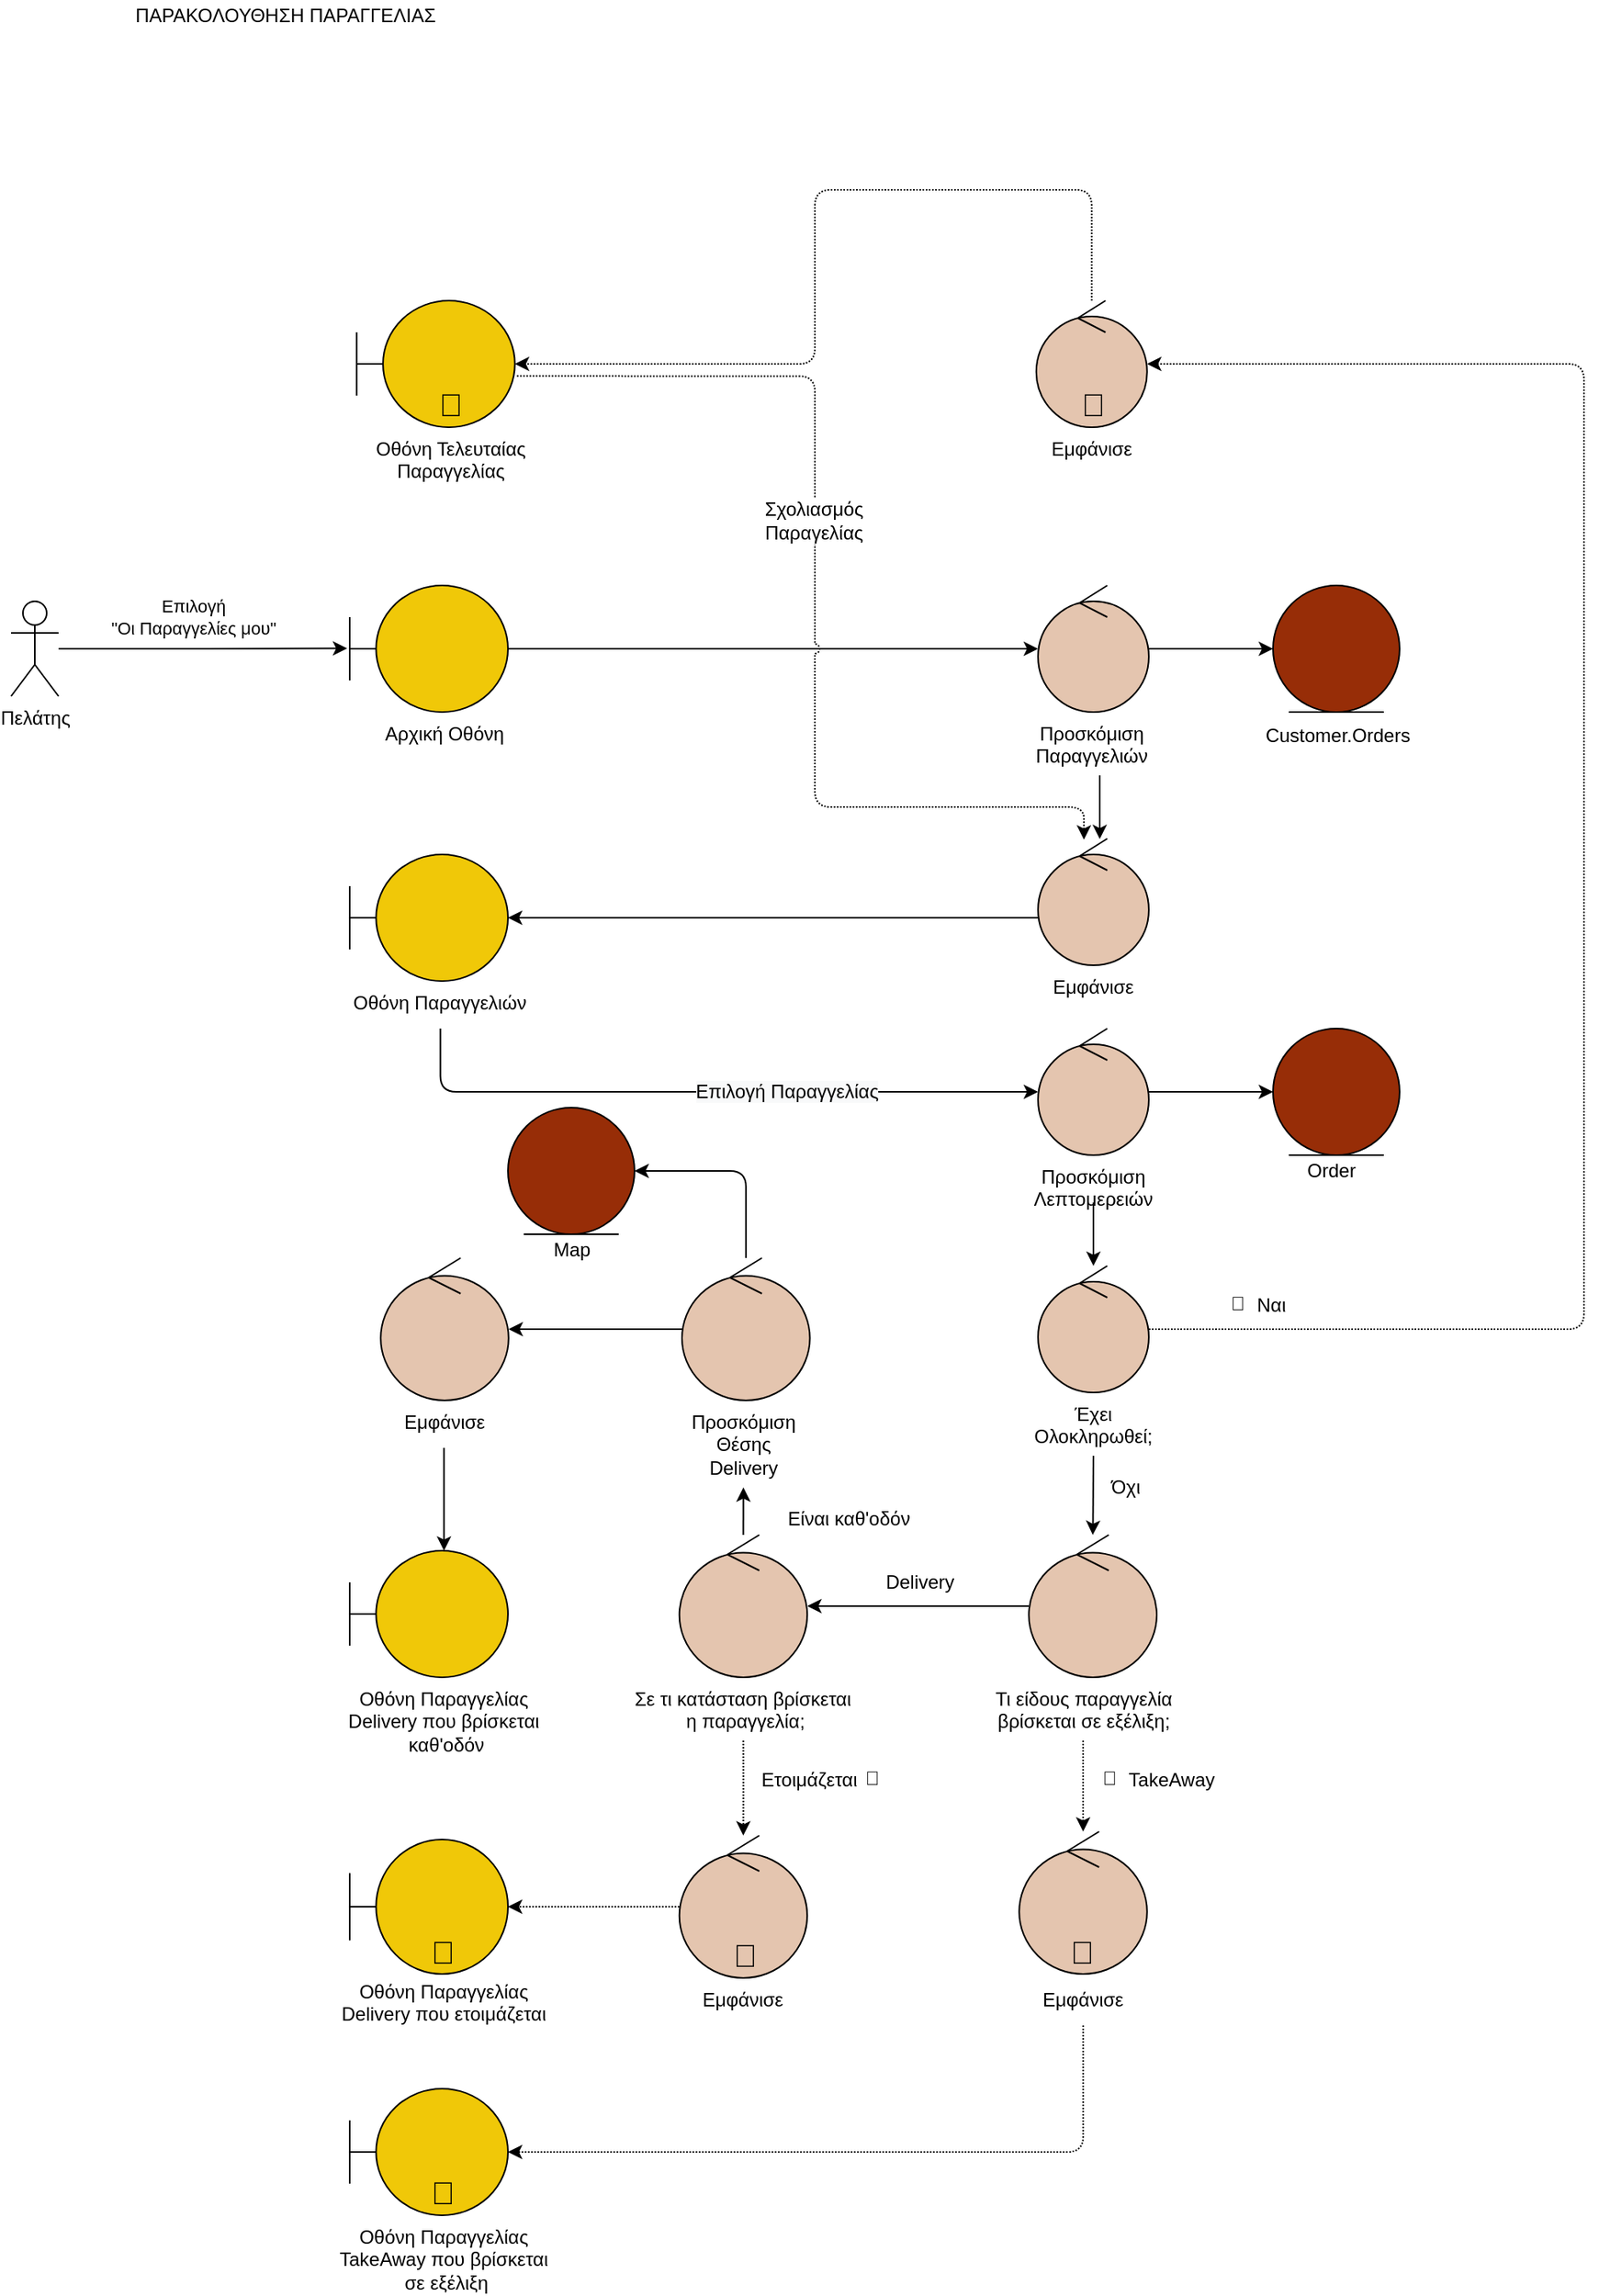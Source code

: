 <mxfile version="18.1.3" type="device"><diagram id="yCyBMPS3MhZm2c-9eRfR" name="Page-1"><mxGraphModel dx="2468" dy="1754" grid="1" gridSize="10" guides="1" tooltips="1" connect="1" arrows="1" fold="1" page="1" pageScale="1" pageWidth="850" pageHeight="1100" math="0" shadow="0"><root><mxCell id="0"/><mxCell id="1" parent="0"/><mxCell id="r4wVTrDE0J4be1Q18Dnn-25" style="rounded=0;orthogonalLoop=1;jettySize=auto;html=1;entryX=-0.016;entryY=0.497;entryDx=0;entryDy=0;entryPerimeter=0;elbow=vertical;edgeStyle=orthogonalEdgeStyle;" parent="1" source="r4wVTrDE0J4be1Q18Dnn-29" target="r4wVTrDE0J4be1Q18Dnn-31" edge="1"><mxGeometry relative="1" as="geometry"/></mxCell><mxCell id="r4wVTrDE0J4be1Q18Dnn-26" value="Επιλογή &lt;br&gt;&quot;Οι Παραγγελίες μου&quot;" style="edgeLabel;html=1;align=center;verticalAlign=middle;resizable=0;points=[];labelBackgroundColor=none;" parent="r4wVTrDE0J4be1Q18Dnn-25" vertex="1" connectable="0"><mxGeometry x="-0.346" y="1" relative="1" as="geometry"><mxPoint x="25" y="-19" as="offset"/></mxGeometry></mxCell><mxCell id="r4wVTrDE0J4be1Q18Dnn-29" value="Πελάτης" style="shape=umlActor;verticalLabelPosition=bottom;verticalAlign=top;html=1;" parent="1" vertex="1"><mxGeometry x="12" y="460" width="30" height="60" as="geometry"/></mxCell><mxCell id="r4wVTrDE0J4be1Q18Dnn-30" style="rounded=1;orthogonalLoop=1;jettySize=auto;html=1;elbow=vertical;edgeStyle=orthogonalEdgeStyle;" parent="1" source="r4wVTrDE0J4be1Q18Dnn-31" target="r4wVTrDE0J4be1Q18Dnn-67" edge="1"><mxGeometry relative="1" as="geometry"><mxPoint x="686" y="510" as="targetPoint"/><Array as="points"/></mxGeometry></mxCell><mxCell id="r4wVTrDE0J4be1Q18Dnn-31" value="" style="shape=umlBoundary;whiteSpace=wrap;html=1;fillColor=#F0C808;strokeColor=#000000;" parent="1" vertex="1"><mxGeometry x="226" y="450" width="100" height="80" as="geometry"/></mxCell><mxCell id="r4wVTrDE0J4be1Q18Dnn-32" style="rounded=0;orthogonalLoop=1;jettySize=auto;html=1;elbow=vertical;edgeStyle=orthogonalEdgeStyle;" parent="1" source="r4wVTrDE0J4be1Q18Dnn-33" target="r4wVTrDE0J4be1Q18Dnn-34" edge="1"><mxGeometry relative="1" as="geometry"><Array as="points"><mxPoint x="636" y="660.0"/><mxPoint x="636" y="660.0"/></Array></mxGeometry></mxCell><mxCell id="r4wVTrDE0J4be1Q18Dnn-33" value="" style="ellipse;shape=umlControl;whiteSpace=wrap;html=1;fillColor=#E4C5AF;" parent="1" vertex="1"><mxGeometry x="661" y="610" width="70" height="80" as="geometry"/></mxCell><mxCell id="r4wVTrDE0J4be1Q18Dnn-34" value="" style="shape=umlBoundary;whiteSpace=wrap;html=1;fillColor=#F0C808;strokeColor=#000000;" parent="1" vertex="1"><mxGeometry x="226" y="620.0" width="100" height="80" as="geometry"/></mxCell><mxCell id="r4wVTrDE0J4be1Q18Dnn-35" style="rounded=1;orthogonalLoop=1;jettySize=auto;html=1;elbow=vertical;edgeStyle=orthogonalEdgeStyle;dashed=1;dashPattern=1 1;" parent="1" source="r4wVTrDE0J4be1Q18Dnn-87" target="r4wVTrDE0J4be1Q18Dnn-38" edge="1"><mxGeometry relative="1" as="geometry"><Array as="points"><mxPoint x="690" y="1355"/><mxPoint x="690" y="1440"/></Array></mxGeometry></mxCell><mxCell id="r4wVTrDE0J4be1Q18Dnn-36" style="rounded=0;orthogonalLoop=1;jettySize=auto;html=1;fontColor=#000000;endArrow=classic;endFill=1;fillColor=#a20025;strokeColor=#000000;elbow=vertical;edgeStyle=orthogonalEdgeStyle;" parent="1" source="r4wVTrDE0J4be1Q18Dnn-37" target="r4wVTrDE0J4be1Q18Dnn-48" edge="1"><mxGeometry relative="1" as="geometry"><mxPoint x="509.5" y="1095" as="targetPoint"/></mxGeometry></mxCell><mxCell id="r4wVTrDE0J4be1Q18Dnn-37" value="" style="ellipse;shape=umlControl;whiteSpace=wrap;html=1;fillColor=#E4C5AF;" parent="1" vertex="1"><mxGeometry x="655.2" y="1050" width="80.8" height="90" as="geometry"/></mxCell><mxCell id="r4wVTrDE0J4be1Q18Dnn-38" value="" style="shape=umlBoundary;whiteSpace=wrap;html=1;fillColor=#F0C808;strokeColor=#000000;" parent="1" vertex="1"><mxGeometry x="226" y="1400" width="100" height="80" as="geometry"/></mxCell><mxCell id="r4wVTrDE0J4be1Q18Dnn-39" style="rounded=1;orthogonalLoop=1;jettySize=auto;html=1;fillColor=#a20025;strokeColor=#000000;elbow=vertical;edgeStyle=orthogonalEdgeStyle;dashed=1;dashPattern=1 1;" parent="1" source="r4wVTrDE0J4be1Q18Dnn-40" target="r4wVTrDE0J4be1Q18Dnn-42" edge="1"><mxGeometry relative="1" as="geometry"><Array as="points"><mxPoint x="695" y="200"/><mxPoint x="520" y="200"/></Array></mxGeometry></mxCell><mxCell id="r4wVTrDE0J4be1Q18Dnn-40" value="" style="ellipse;shape=umlControl;whiteSpace=wrap;html=1;fillColor=#E4C5AF;fontColor=#ffffff;strokeColor=#000000;" parent="1" vertex="1"><mxGeometry x="659.9" y="270" width="70" height="80" as="geometry"/></mxCell><mxCell id="r4wVTrDE0J4be1Q18Dnn-41" value="Customer.Orders" style="text;html=1;align=center;verticalAlign=middle;resizable=0;points=[];autosize=1;strokeColor=none;fillColor=none;" parent="1" vertex="1"><mxGeometry x="794.5" y="535" width="110" height="20" as="geometry"/></mxCell><mxCell id="r4wVTrDE0J4be1Q18Dnn-42" value="" style="shape=umlBoundary;whiteSpace=wrap;html=1;fillColor=#F0C808;fontColor=#ffffff;strokeColor=#000000;" parent="1" vertex="1"><mxGeometry x="230.38" y="270" width="100" height="80" as="geometry"/></mxCell><mxCell id="r4wVTrDE0J4be1Q18Dnn-43" value="ΠΑΡΑΚΟΛΟΥΘΗΣΗ ΠΑΡΑΓΓΕΛΙΑΣ" style="text;html=1;align=center;verticalAlign=middle;resizable=0;points=[];autosize=1;strokeColor=none;fillColor=none;" parent="1" vertex="1"><mxGeometry x="80" y="80" width="210" height="20" as="geometry"/></mxCell><mxCell id="r4wVTrDE0J4be1Q18Dnn-45" value="TakeAway" style="text;html=1;align=center;verticalAlign=middle;resizable=0;points=[];autosize=1;strokeColor=none;fillColor=none;fontColor=#000000;" parent="1" vertex="1"><mxGeometry x="710" y="1195" width="70" height="20" as="geometry"/></mxCell><mxCell id="r4wVTrDE0J4be1Q18Dnn-46" style="rounded=1;orthogonalLoop=1;jettySize=auto;html=1;fontColor=#000000;endArrow=classic;endFill=1;strokeColor=#000000;elbow=vertical;edgeStyle=orthogonalEdgeStyle;exitX=0.5;exitY=1;exitDx=0;exitDy=0;dashed=1;dashPattern=1 1;" parent="1" source="r4wVTrDE0J4be1Q18Dnn-61" target="r4wVTrDE0J4be1Q18Dnn-85" edge="1"><mxGeometry relative="1" as="geometry"><mxPoint x="475" y="1250" as="targetPoint"/><Array as="points"/></mxGeometry></mxCell><mxCell id="r4wVTrDE0J4be1Q18Dnn-47" style="edgeStyle=orthogonalEdgeStyle;rounded=1;jumpStyle=arc;orthogonalLoop=1;jettySize=auto;html=1;" parent="1" source="r4wVTrDE0J4be1Q18Dnn-48" target="r4wVTrDE0J4be1Q18Dnn-92" edge="1"><mxGeometry relative="1" as="geometry"/></mxCell><mxCell id="r4wVTrDE0J4be1Q18Dnn-48" value="" style="ellipse;shape=umlControl;whiteSpace=wrap;html=1;fillColor=#E4C5AF;" parent="1" vertex="1"><mxGeometry x="434.35" y="1050" width="80.8" height="90" as="geometry"/></mxCell><mxCell id="r4wVTrDE0J4be1Q18Dnn-49" value="Delivery" style="text;html=1;align=center;verticalAlign=middle;resizable=0;points=[];autosize=1;strokeColor=none;fillColor=none;fontColor=#000000;" parent="1" vertex="1"><mxGeometry x="556" y="1070" width="60" height="20" as="geometry"/></mxCell><mxCell id="r4wVTrDE0J4be1Q18Dnn-50" value="" style="shape=umlBoundary;whiteSpace=wrap;html=1;fillColor=#F0C808;strokeColor=#000000;" parent="1" vertex="1"><mxGeometry x="226" y="1242.5" width="100" height="85" as="geometry"/></mxCell><mxCell id="r4wVTrDE0J4be1Q18Dnn-51" value="Ετοιμάζεται" style="text;html=1;align=center;verticalAlign=middle;resizable=0;points=[];autosize=1;strokeColor=none;fillColor=none;fontColor=#000000;" parent="1" vertex="1"><mxGeometry x="476" y="1195" width="80" height="20" as="geometry"/></mxCell><mxCell id="r4wVTrDE0J4be1Q18Dnn-52" value="" style="shape=umlBoundary;whiteSpace=wrap;html=1;fillColor=#F0C808;fontColor=#ffffff;strokeColor=#000000;" parent="1" vertex="1"><mxGeometry x="226" y="1060" width="100" height="80" as="geometry"/></mxCell><mxCell id="r4wVTrDE0J4be1Q18Dnn-53" value="Είναι καθ'οδόν" style="text;html=1;align=center;verticalAlign=middle;resizable=0;points=[];autosize=1;strokeColor=none;fillColor=none;fontColor=#000000;" parent="1" vertex="1"><mxGeometry x="496" y="1030" width="90" height="20" as="geometry"/></mxCell><mxCell id="r4wVTrDE0J4be1Q18Dnn-54" value="&lt;meta charset=&quot;utf-8&quot;&gt;&lt;span style=&quot;font-family: helvetica; font-size: 12px; font-style: normal; font-weight: 400; letter-spacing: normal; text-indent: 0px; text-transform: none; word-spacing: 0px; display: inline; float: none;&quot;&gt;Οθόνη Τελευταίας Παραγγελίας&lt;/span&gt;" style="text;whiteSpace=wrap;html=1;align=center;fontColor=default;labelBackgroundColor=none;" parent="1" vertex="1"><mxGeometry x="215.88" y="350" width="147.75" height="20" as="geometry"/></mxCell><mxCell id="r4wVTrDE0J4be1Q18Dnn-55" value="&lt;meta charset=&quot;utf-8&quot;&gt;&lt;span style=&quot;font-family: helvetica; font-size: 12px; font-style: normal; font-weight: 400; letter-spacing: normal; text-indent: 0px; text-transform: none; word-spacing: 0px; display: inline; float: none;&quot;&gt;Εμφάνισε&lt;/span&gt;" style="text;whiteSpace=wrap;html=1;align=center;fontColor=default;labelBackgroundColor=none;" parent="1" vertex="1"><mxGeometry x="655.2" y="350" width="80" height="30" as="geometry"/></mxCell><mxCell id="r4wVTrDE0J4be1Q18Dnn-56" value="&lt;meta charset=&quot;utf-8&quot;&gt;&lt;span style=&quot;font-family: helvetica; font-size: 12px; font-style: normal; font-weight: 400; letter-spacing: normal; text-indent: 0px; text-transform: none; word-spacing: 0px; display: inline; float: none;&quot;&gt;Αρχική Οθόνη&lt;/span&gt;" style="text;whiteSpace=wrap;html=1;align=center;fontColor=default;labelBackgroundColor=none;" parent="1" vertex="1"><mxGeometry x="231" y="530" width="110" height="30" as="geometry"/></mxCell><mxCell id="r4wVTrDE0J4be1Q18Dnn-57" value="&lt;meta charset=&quot;utf-8&quot;&gt;&lt;span style=&quot;font-family: helvetica; font-size: 12px; font-style: normal; font-weight: 400; letter-spacing: normal; text-indent: 0px; text-transform: none; word-spacing: 0px; display: inline; float: none;&quot;&gt;Εμφάνισε&lt;/span&gt;" style="text;whiteSpace=wrap;html=1;align=center;fontColor=default;labelBackgroundColor=none;" parent="1" vertex="1"><mxGeometry x="656" y="690.0" width="80" height="30" as="geometry"/></mxCell><mxCell id="r4wVTrDE0J4be1Q18Dnn-58" style="edgeStyle=orthogonalEdgeStyle;rounded=1;jumpStyle=arc;orthogonalLoop=1;jettySize=auto;html=1;" parent="1" source="r4wVTrDE0J4be1Q18Dnn-59" target="r4wVTrDE0J4be1Q18Dnn-73" edge="1"><mxGeometry relative="1" as="geometry"><Array as="points"><mxPoint x="283" y="770"/></Array></mxGeometry></mxCell><mxCell id="j0QJ1CF7VZArrg7Vl2GZ-4" value="&lt;span style=&quot;font-size: 12px; background-color: rgb(248, 249, 250);&quot;&gt;Επιλογή Παραγγελίας&lt;/span&gt;" style="edgeLabel;html=1;align=center;verticalAlign=middle;resizable=0;points=[];" vertex="1" connectable="0" parent="r4wVTrDE0J4be1Q18Dnn-58"><mxGeometry x="0.238" relative="1" as="geometry"><mxPoint as="offset"/></mxGeometry></mxCell><mxCell id="r4wVTrDE0J4be1Q18Dnn-59" value="&lt;span style=&quot;font-family: helvetica; font-size: 12px; font-style: normal; font-weight: 400; letter-spacing: normal; text-indent: 0px; text-transform: none; word-spacing: 0px; display: inline; float: none;&quot;&gt;Οθόνη Παραγγελιών&lt;br&gt;&lt;/span&gt;" style="text;whiteSpace=wrap;html=1;align=center;fontColor=default;labelBackgroundColor=none;" parent="1" vertex="1"><mxGeometry x="188.25" y="700.0" width="190" height="30" as="geometry"/></mxCell><mxCell id="r4wVTrDE0J4be1Q18Dnn-60" value="&lt;span style=&quot;font-family: helvetica; font-size: 12px; font-style: normal; font-weight: 400; letter-spacing: normal; text-indent: 0px; text-transform: none; word-spacing: 0px; display: inline; float: none;&quot;&gt;Οθόνη Παραγγελίας&lt;/span&gt;&lt;br style=&quot;font-family: helvetica; font-size: 12px; font-style: normal; font-weight: 400; letter-spacing: normal; text-indent: 0px; text-transform: none; word-spacing: 0px;&quot;&gt;&lt;span style=&quot;font-family: helvetica; font-size: 12px; font-style: normal; font-weight: 400; letter-spacing: normal; text-indent: 0px; text-transform: none; word-spacing: 0px; display: inline; float: none;&quot;&gt;Delivery που βρίσκεται&lt;br&gt;&amp;nbsp;καθ'οδόν&lt;/span&gt;" style="text;whiteSpace=wrap;html=1;align=center;fontColor=default;labelBackgroundColor=none;" parent="1" vertex="1"><mxGeometry x="212.5" y="1140" width="145" height="40" as="geometry"/></mxCell><mxCell id="r4wVTrDE0J4be1Q18Dnn-61" value="&lt;span style=&quot;font-family: helvetica; font-size: 12px; font-style: normal; font-weight: 400; letter-spacing: normal; text-indent: 0px; text-transform: none; word-spacing: 0px; display: inline; float: none;&quot;&gt;Σε τι κατάσταση βρίσκεται&lt;br&gt;&amp;nbsp;η παραγγελία;&lt;/span&gt;" style="text;whiteSpace=wrap;html=1;align=center;fontColor=default;labelBackgroundColor=none;" parent="1" vertex="1"><mxGeometry x="389.13" y="1140" width="171.25" height="40" as="geometry"/></mxCell><mxCell id="r4wVTrDE0J4be1Q18Dnn-62" style="edgeStyle=orthogonalEdgeStyle;rounded=1;jumpStyle=arc;orthogonalLoop=1;jettySize=auto;html=1;dashed=1;dashPattern=1 1;" parent="1" source="r4wVTrDE0J4be1Q18Dnn-63" target="r4wVTrDE0J4be1Q18Dnn-86" edge="1"><mxGeometry relative="1" as="geometry"/></mxCell><mxCell id="r4wVTrDE0J4be1Q18Dnn-63" value="&lt;span style=&quot;font-family: helvetica; font-size: 12px; font-style: normal; font-weight: 400; letter-spacing: normal; text-indent: 0px; text-transform: none; word-spacing: 0px; display: inline; float: none;&quot;&gt;Τι είδους παραγγελία &lt;br&gt;βρίσκεται σε εξέλιξη;&lt;/span&gt;" style="text;whiteSpace=wrap;html=1;align=center;fontColor=default;labelBackgroundColor=none;" parent="1" vertex="1"><mxGeometry x="609.5" y="1140" width="160" height="40" as="geometry"/></mxCell><mxCell id="r4wVTrDE0J4be1Q18Dnn-64" value="&lt;font face=&quot;helvetica&quot;&gt;Εμφάνισε&lt;/font&gt;" style="text;whiteSpace=wrap;html=1;fontColor=default;align=center;labelBackgroundColor=none;" parent="1" vertex="1"><mxGeometry x="424.13" y="1330" width="101.25" height="30" as="geometry"/></mxCell><mxCell id="r4wVTrDE0J4be1Q18Dnn-65" value="&lt;span style=&quot;color: rgb(0, 0, 0); font-family: helvetica; font-size: 12px; font-style: normal; font-weight: 400; letter-spacing: normal; text-indent: 0px; text-transform: none; word-spacing: 0px; display: inline; float: none;&quot;&gt;Οθόνη Παραγγελίας&lt;/span&gt;&lt;br style=&quot;color: rgb(0, 0, 0); font-family: helvetica; font-size: 12px; font-style: normal; font-weight: 400; letter-spacing: normal; text-indent: 0px; text-transform: none; word-spacing: 0px;&quot;&gt;&lt;span style=&quot;color: rgb(0, 0, 0); font-family: helvetica; font-size: 12px; font-style: normal; font-weight: 400; letter-spacing: normal; text-indent: 0px; text-transform: none; word-spacing: 0px; display: inline; float: none;&quot;&gt;TakeAway που βρίσκεται&lt;br&gt;&amp;nbsp;σε εξέλιξη&lt;/span&gt;" style="text;whiteSpace=wrap;html=1;fontColor=default;align=center;labelBackgroundColor=none;" parent="1" vertex="1"><mxGeometry x="193.5" y="1480" width="183" height="40" as="geometry"/></mxCell><mxCell id="r4wVTrDE0J4be1Q18Dnn-66" style="edgeStyle=orthogonalEdgeStyle;rounded=1;jumpStyle=arc;orthogonalLoop=1;jettySize=auto;html=1;" parent="1" source="r4wVTrDE0J4be1Q18Dnn-67" target="r4wVTrDE0J4be1Q18Dnn-70" edge="1"><mxGeometry relative="1" as="geometry"/></mxCell><mxCell id="r4wVTrDE0J4be1Q18Dnn-67" value="" style="ellipse;shape=umlControl;whiteSpace=wrap;html=1;fillColor=#E4C5AF;fontColor=#ffffff;strokeColor=#000000;" parent="1" vertex="1"><mxGeometry x="661" y="450" width="70" height="80" as="geometry"/></mxCell><mxCell id="r4wVTrDE0J4be1Q18Dnn-68" style="edgeStyle=orthogonalEdgeStyle;rounded=1;jumpStyle=arc;orthogonalLoop=1;jettySize=auto;html=1;" parent="1" source="r4wVTrDE0J4be1Q18Dnn-69" target="r4wVTrDE0J4be1Q18Dnn-33" edge="1"><mxGeometry relative="1" as="geometry"><Array as="points"><mxPoint x="700" y="590"/><mxPoint x="700" y="590"/></Array></mxGeometry></mxCell><mxCell id="r4wVTrDE0J4be1Q18Dnn-69" value="&lt;font face=&quot;helvetica&quot;&gt;Προσκόμιση&lt;br&gt;Παραγγελιών&lt;br&gt;&lt;/font&gt;" style="text;whiteSpace=wrap;html=1;align=center;fontColor=default;labelBackgroundColor=none;" parent="1" vertex="1"><mxGeometry x="654.9" y="530" width="80" height="40" as="geometry"/></mxCell><mxCell id="r4wVTrDE0J4be1Q18Dnn-70" value="" style="ellipse;shape=umlEntity;whiteSpace=wrap;html=1;fillColor=#972D07;" parent="1" vertex="1"><mxGeometry x="809.5" y="450" width="80" height="80" as="geometry"/></mxCell><mxCell id="r4wVTrDE0J4be1Q18Dnn-72" style="edgeStyle=orthogonalEdgeStyle;rounded=1;jumpStyle=arc;orthogonalLoop=1;jettySize=auto;html=1;" parent="1" source="r4wVTrDE0J4be1Q18Dnn-73" target="r4wVTrDE0J4be1Q18Dnn-76" edge="1"><mxGeometry relative="1" as="geometry"/></mxCell><mxCell id="r4wVTrDE0J4be1Q18Dnn-73" value="" style="ellipse;shape=umlControl;whiteSpace=wrap;html=1;fillColor=#E4C5AF;fontColor=#ffffff;strokeColor=#000000;" parent="1" vertex="1"><mxGeometry x="661" y="730.0" width="70" height="80" as="geometry"/></mxCell><mxCell id="r4wVTrDE0J4be1Q18Dnn-74" style="edgeStyle=orthogonalEdgeStyle;rounded=1;jumpStyle=arc;orthogonalLoop=1;jettySize=auto;html=1;" parent="1" source="r4wVTrDE0J4be1Q18Dnn-75" target="r4wVTrDE0J4be1Q18Dnn-79" edge="1"><mxGeometry relative="1" as="geometry"/></mxCell><mxCell id="r4wVTrDE0J4be1Q18Dnn-75" value="&lt;font face=&quot;helvetica&quot;&gt;Προσκόμιση&lt;br&gt;Λεπτομερειών&lt;br&gt;&lt;/font&gt;" style="text;whiteSpace=wrap;html=1;align=center;fontColor=default;labelBackgroundColor=none;" parent="1" vertex="1"><mxGeometry x="656" y="810.0" width="80" height="30" as="geometry"/></mxCell><mxCell id="r4wVTrDE0J4be1Q18Dnn-76" value="" style="ellipse;shape=umlEntity;whiteSpace=wrap;html=1;fillColor=#972D07;" parent="1" vertex="1"><mxGeometry x="809.5" y="730.0" width="80" height="80" as="geometry"/></mxCell><mxCell id="r4wVTrDE0J4be1Q18Dnn-77" value="Order" style="text;html=1;align=center;verticalAlign=middle;resizable=0;points=[];autosize=1;strokeColor=none;fillColor=none;" parent="1" vertex="1"><mxGeometry x="821" y="810.0" width="50" height="20" as="geometry"/></mxCell><mxCell id="r4wVTrDE0J4be1Q18Dnn-78" value="" style="edgeStyle=orthogonalEdgeStyle;rounded=1;jumpStyle=arc;orthogonalLoop=1;jettySize=auto;html=1;dashed=1;dashPattern=1 1;" parent="1" source="r4wVTrDE0J4be1Q18Dnn-79" target="r4wVTrDE0J4be1Q18Dnn-40" edge="1"><mxGeometry relative="1" as="geometry"><Array as="points"><mxPoint x="1006" y="920.0"/><mxPoint x="1006" y="310"/></Array></mxGeometry></mxCell><mxCell id="r4wVTrDE0J4be1Q18Dnn-79" value="" style="ellipse;shape=umlControl;whiteSpace=wrap;html=1;fillColor=#E4C5AF;fontColor=#ffffff;strokeColor=#000000;" parent="1" vertex="1"><mxGeometry x="661" y="880.0" width="70" height="80" as="geometry"/></mxCell><mxCell id="r4wVTrDE0J4be1Q18Dnn-80" style="edgeStyle=orthogonalEdgeStyle;rounded=1;jumpStyle=arc;orthogonalLoop=1;jettySize=auto;html=1;exitX=0.5;exitY=1;exitDx=0;exitDy=0;" parent="1" source="r4wVTrDE0J4be1Q18Dnn-81" target="r4wVTrDE0J4be1Q18Dnn-37" edge="1"><mxGeometry relative="1" as="geometry"><Array as="points"><mxPoint x="696" y="1030"/></Array></mxGeometry></mxCell><mxCell id="r4wVTrDE0J4be1Q18Dnn-81" value="&lt;font face=&quot;helvetica&quot;&gt;Έχει Ολοκληρωθεί;&lt;br&gt;&lt;/font&gt;" style="text;whiteSpace=wrap;html=1;align=center;fontColor=default;labelBackgroundColor=none;" parent="1" vertex="1"><mxGeometry x="656" y="960" width="80" height="40" as="geometry"/></mxCell><mxCell id="r4wVTrDE0J4be1Q18Dnn-82" value="Ναι" style="text;html=1;align=center;verticalAlign=middle;resizable=0;points=[];autosize=1;strokeColor=none;fillColor=none;" parent="1" vertex="1"><mxGeometry x="792.75" y="895.0" width="30" height="20" as="geometry"/></mxCell><mxCell id="r4wVTrDE0J4be1Q18Dnn-83" value="Όχι" style="text;html=1;align=center;verticalAlign=middle;resizable=0;points=[];autosize=1;strokeColor=none;fillColor=none;" parent="1" vertex="1"><mxGeometry x="700.75" y="1010" width="30" height="20" as="geometry"/></mxCell><mxCell id="r4wVTrDE0J4be1Q18Dnn-84" style="edgeStyle=orthogonalEdgeStyle;rounded=1;jumpStyle=arc;orthogonalLoop=1;jettySize=auto;html=1;dashed=1;dashPattern=1 1;" parent="1" source="r4wVTrDE0J4be1Q18Dnn-85" target="r4wVTrDE0J4be1Q18Dnn-50" edge="1"><mxGeometry relative="1" as="geometry"/></mxCell><mxCell id="r4wVTrDE0J4be1Q18Dnn-85" value="" style="ellipse;shape=umlControl;whiteSpace=wrap;html=1;fillColor=#E4C5AF;" parent="1" vertex="1"><mxGeometry x="434.35" y="1240" width="80.8" height="90" as="geometry"/></mxCell><mxCell id="r4wVTrDE0J4be1Q18Dnn-86" value="" style="ellipse;shape=umlControl;whiteSpace=wrap;html=1;fillColor=#E4C5AF;" parent="1" vertex="1"><mxGeometry x="649.1" y="1237.5" width="80.8" height="90" as="geometry"/></mxCell><mxCell id="r4wVTrDE0J4be1Q18Dnn-87" value="&lt;font face=&quot;helvetica&quot;&gt;Εμφάνισε&lt;/font&gt;" style="text;whiteSpace=wrap;html=1;fontColor=default;align=center;labelBackgroundColor=none;" parent="1" vertex="1"><mxGeometry x="638.87" y="1330" width="101.25" height="30" as="geometry"/></mxCell><mxCell id="r4wVTrDE0J4be1Q18Dnn-88" value="&lt;span style=&quot;font-family: helvetica; font-size: 12px; font-style: normal; font-weight: 400; letter-spacing: normal; text-indent: 0px; text-transform: none; word-spacing: 0px; display: inline; float: none;&quot;&gt;Οθόνη Παραγγελίας&lt;/span&gt;&lt;br style=&quot;font-family: helvetica; font-size: 12px; font-style: normal; font-weight: 400; letter-spacing: normal; text-indent: 0px; text-transform: none; word-spacing: 0px;&quot;&gt;&lt;span style=&quot;font-family: helvetica; font-size: 12px; font-style: normal; font-weight: 400; letter-spacing: normal; text-indent: 0px; text-transform: none; word-spacing: 0px; display: inline; float: none;&quot;&gt;Delivery που ετοιμάζεται&lt;/span&gt;" style="text;whiteSpace=wrap;html=1;align=center;fontColor=default;labelBackgroundColor=none;" parent="1" vertex="1"><mxGeometry x="212.5" y="1325" width="145" height="40" as="geometry"/></mxCell><mxCell id="r4wVTrDE0J4be1Q18Dnn-89" style="edgeStyle=orthogonalEdgeStyle;rounded=1;jumpStyle=arc;orthogonalLoop=1;jettySize=auto;html=1;" parent="1" source="r4wVTrDE0J4be1Q18Dnn-91" target="r4wVTrDE0J4be1Q18Dnn-93" edge="1"><mxGeometry relative="1" as="geometry"><Array as="points"><mxPoint x="476" y="820.0"/></Array></mxGeometry></mxCell><mxCell id="r4wVTrDE0J4be1Q18Dnn-90" style="edgeStyle=orthogonalEdgeStyle;rounded=1;jumpStyle=arc;orthogonalLoop=1;jettySize=auto;html=1;" parent="1" source="r4wVTrDE0J4be1Q18Dnn-91" target="r4wVTrDE0J4be1Q18Dnn-95" edge="1"><mxGeometry relative="1" as="geometry"/></mxCell><mxCell id="r4wVTrDE0J4be1Q18Dnn-91" value="" style="ellipse;shape=umlControl;whiteSpace=wrap;html=1;fillColor=#E4C5AF;" parent="1" vertex="1"><mxGeometry x="436" y="875.0" width="80.8" height="90" as="geometry"/></mxCell><mxCell id="r4wVTrDE0J4be1Q18Dnn-92" value="&lt;font face=&quot;helvetica&quot;&gt;Προσκόμιση&lt;br&gt;Θέσης&lt;br&gt;Delivery&lt;br&gt;&lt;/font&gt;" style="text;whiteSpace=wrap;html=1;align=center;fontColor=default;labelBackgroundColor=none;" parent="1" vertex="1"><mxGeometry x="434.75" y="965" width="80" height="55" as="geometry"/></mxCell><mxCell id="r4wVTrDE0J4be1Q18Dnn-93" value="" style="ellipse;shape=umlEntity;whiteSpace=wrap;html=1;fillColor=#972D07;" parent="1" vertex="1"><mxGeometry x="326" y="780.0" width="80" height="80" as="geometry"/></mxCell><mxCell id="r4wVTrDE0J4be1Q18Dnn-94" value="Map" style="text;html=1;align=center;verticalAlign=middle;resizable=0;points=[];autosize=1;strokeColor=none;fillColor=none;" parent="1" vertex="1"><mxGeometry x="346" y="860.0" width="40" height="20" as="geometry"/></mxCell><mxCell id="r4wVTrDE0J4be1Q18Dnn-95" value="" style="ellipse;shape=umlControl;whiteSpace=wrap;html=1;fillColor=#E4C5AF;" parent="1" vertex="1"><mxGeometry x="245.6" y="875.0" width="80.8" height="90" as="geometry"/></mxCell><mxCell id="r4wVTrDE0J4be1Q18Dnn-96" style="edgeStyle=orthogonalEdgeStyle;rounded=1;jumpStyle=arc;orthogonalLoop=1;jettySize=auto;html=1;" parent="1" source="r4wVTrDE0J4be1Q18Dnn-97" target="r4wVTrDE0J4be1Q18Dnn-52" edge="1"><mxGeometry relative="1" as="geometry"><Array as="points"><mxPoint x="286" y="1050"/><mxPoint x="286" y="1050"/></Array></mxGeometry></mxCell><mxCell id="r4wVTrDE0J4be1Q18Dnn-97" value="&lt;font face=&quot;helvetica&quot;&gt;Εμφάνισε&lt;br&gt;&lt;/font&gt;" style="text;whiteSpace=wrap;html=1;align=center;fontColor=default;labelBackgroundColor=none;" parent="1" vertex="1"><mxGeometry x="245.6" y="965" width="80" height="30" as="geometry"/></mxCell><mxCell id="r4wVTrDE0J4be1Q18Dnn-98" style="edgeStyle=orthogonalEdgeStyle;rounded=1;jumpStyle=arc;orthogonalLoop=1;jettySize=auto;html=1;exitX=0.5;exitY=1;exitDx=0;exitDy=0;dashed=1;dashPattern=1 2;" parent="1" source="r4wVTrDE0J4be1Q18Dnn-97" target="r4wVTrDE0J4be1Q18Dnn-97" edge="1"><mxGeometry relative="1" as="geometry"/></mxCell><mxCell id="r4wVTrDE0J4be1Q18Dnn-108" style="rounded=1;orthogonalLoop=1;jettySize=auto;html=1;elbow=vertical;edgeStyle=orthogonalEdgeStyle;exitX=1.013;exitY=0.596;exitDx=0;exitDy=0;exitPerimeter=0;jumpStyle=arc;dashed=1;dashPattern=1 1;" parent="1" source="r4wVTrDE0J4be1Q18Dnn-42" target="r4wVTrDE0J4be1Q18Dnn-33" edge="1"><mxGeometry relative="1" as="geometry"><mxPoint x="516" y="620.0" as="targetPoint"/><Array as="points"><mxPoint x="520" y="318"/><mxPoint x="520" y="590"/><mxPoint x="690" y="590"/></Array><mxPoint x="566" y="520" as="sourcePoint"/></mxGeometry></mxCell><mxCell id="j0QJ1CF7VZArrg7Vl2GZ-1" value="&lt;span style=&quot;font-size: 12px;&quot;&gt;Σχολιασμός&lt;/span&gt;&lt;br style=&quot;font-size: 12px;&quot;&gt;&lt;span style=&quot;font-size: 12px;&quot;&gt;Παραγελίας&lt;/span&gt;" style="edgeLabel;html=1;align=center;verticalAlign=middle;resizable=0;points=[];labelBackgroundColor=default;" vertex="1" connectable="0" parent="r4wVTrDE0J4be1Q18Dnn-108"><mxGeometry x="-0.3" relative="1" as="geometry"><mxPoint x="-1" y="51" as="offset"/></mxGeometry></mxCell><mxCell id="r4wVTrDE0J4be1Q18Dnn-111" value="🍛" style="text;whiteSpace=wrap;html=1;" parent="1" vertex="1"><mxGeometry x="781" y="890" width="40" height="30" as="geometry"/></mxCell><mxCell id="r4wVTrDE0J4be1Q18Dnn-112" value="🍛" style="text;whiteSpace=wrap;html=1;align=center;verticalAlign=middle;fontSize=20;" parent="1" vertex="1"><mxGeometry x="676" y="320" width="40" height="30" as="geometry"/></mxCell><mxCell id="r4wVTrDE0J4be1Q18Dnn-114" value="🍕" style="text;whiteSpace=wrap;html=1;" parent="1" vertex="1"><mxGeometry x="700.12" y="1190" width="40" height="30" as="geometry"/></mxCell><mxCell id="r4wVTrDE0J4be1Q18Dnn-115" value="🍕" style="text;whiteSpace=wrap;html=1;align=center;verticalAlign=middle;fontSize=20;" parent="1" vertex="1"><mxGeometry x="669.49" y="1297.5" width="40" height="30" as="geometry"/></mxCell><mxCell id="r4wVTrDE0J4be1Q18Dnn-116" value="🍕" style="text;whiteSpace=wrap;html=1;fontSize=20;align=center;verticalAlign=middle;" parent="1" vertex="1"><mxGeometry x="265" y="1450" width="40" height="30" as="geometry"/></mxCell><mxCell id="r4wVTrDE0J4be1Q18Dnn-117" value="🧆" style="text;whiteSpace=wrap;html=1;" parent="1" vertex="1"><mxGeometry x="550.38" y="1190" width="40" height="30" as="geometry"/></mxCell><mxCell id="r4wVTrDE0J4be1Q18Dnn-118" value="🧆" style="text;whiteSpace=wrap;html=1;fontSize=20;align=center;verticalAlign=middle;" parent="1" vertex="1"><mxGeometry x="456.4" y="1300" width="40" height="30" as="geometry"/></mxCell><mxCell id="r4wVTrDE0J4be1Q18Dnn-119" value="&lt;font style=&quot;font-size: 20px;&quot;&gt;🧆&lt;/font&gt;" style="text;whiteSpace=wrap;html=1;align=center;verticalAlign=middle;" parent="1" vertex="1"><mxGeometry x="265" y="1297.5" width="40" height="30" as="geometry"/></mxCell><mxCell id="hw-8ftJWhDBeP2Vo0cYJ-1" value="🍛" style="text;whiteSpace=wrap;html=1;align=center;verticalAlign=middle;fontSize=20;" parent="1" vertex="1"><mxGeometry x="269.75" y="320" width="40" height="30" as="geometry"/></mxCell></root></mxGraphModel></diagram></mxfile>